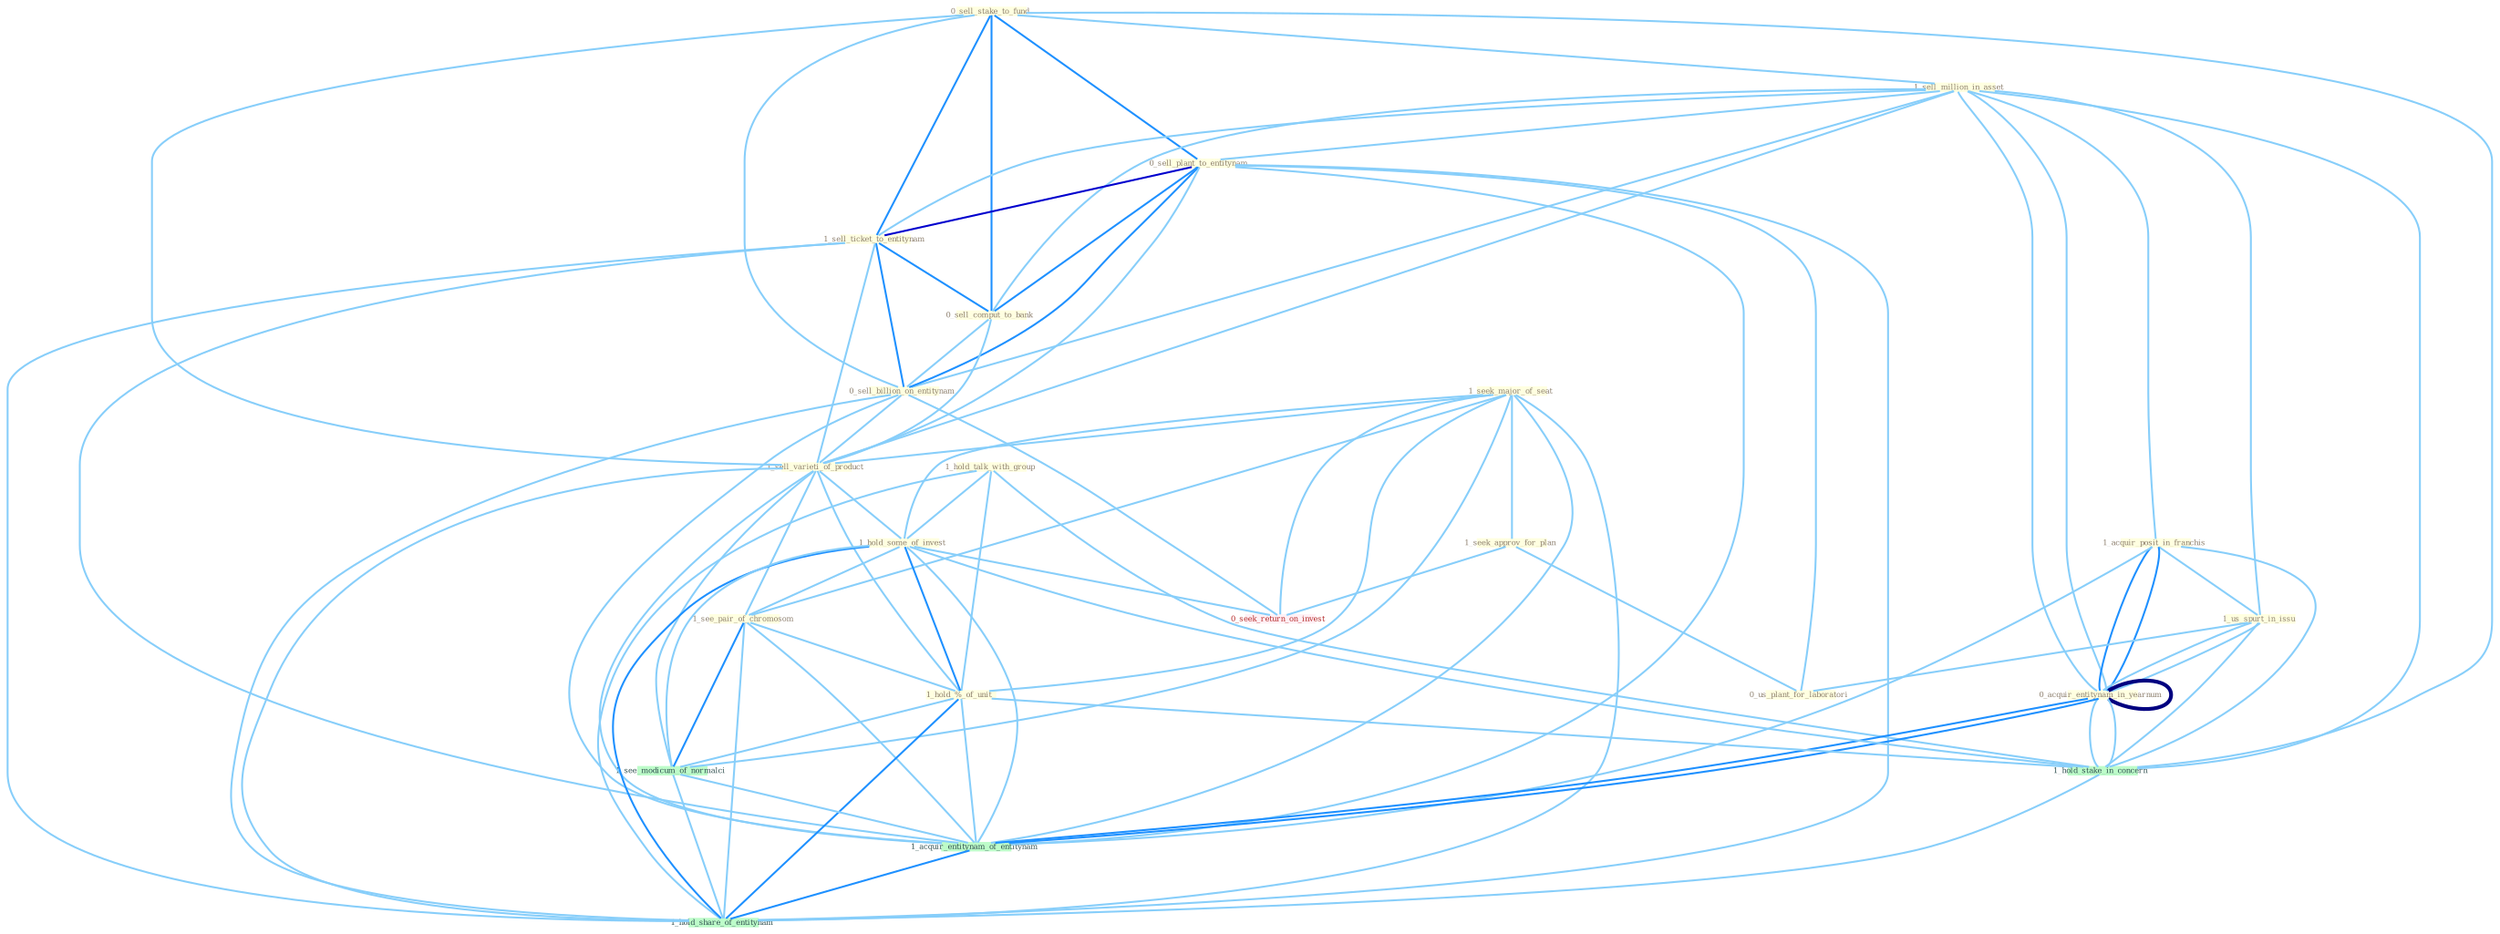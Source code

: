 Graph G{ 
    node
    [shape=polygon,style=filled,width=.5,height=.06,color="#BDFCC9",fixedsize=true,fontsize=4,
    fontcolor="#2f4f4f"];
    {node
    [color="#ffffe0", fontcolor="#8b7d6b"] "1_hold_talk_with_group " "0_sell_stake_to_fund " "1_sell_million_in_asset " "0_sell_plant_to_entitynam " "1_seek_major_of_seat " "1_seek_approv_for_plan " "1_sell_ticket_to_entitynam " "0_sell_comput_to_bank " "1_acquir_posit_in_franchis " "1_us_spurt_in_issu " "0_sell_billion_on_entitynam " "0_us_plant_for_laboratori " "1_sell_varieti_of_product " "0_acquir_entitynam_in_yearnum " "1_hold_some_of_invest " "0_acquir_entitynam_in_yearnum " "1_see_pair_of_chromosom " "1_hold_%_of_unit "}
{node [color="#fff0f5", fontcolor="#b22222"] "0_seek_return_on_invest "}
edge [color="#B0E2FF"];

	"1_hold_talk_with_group " -- "1_hold_some_of_invest " [w="1", color="#87cefa" ];
	"1_hold_talk_with_group " -- "1_hold_%_of_unit " [w="1", color="#87cefa" ];
	"1_hold_talk_with_group " -- "1_hold_stake_in_concern " [w="1", color="#87cefa" ];
	"1_hold_talk_with_group " -- "1_hold_share_of_entitynam " [w="1", color="#87cefa" ];
	"0_sell_stake_to_fund " -- "1_sell_million_in_asset " [w="1", color="#87cefa" ];
	"0_sell_stake_to_fund " -- "0_sell_plant_to_entitynam " [w="2", color="#1e90ff" , len=0.8];
	"0_sell_stake_to_fund " -- "1_sell_ticket_to_entitynam " [w="2", color="#1e90ff" , len=0.8];
	"0_sell_stake_to_fund " -- "0_sell_comput_to_bank " [w="2", color="#1e90ff" , len=0.8];
	"0_sell_stake_to_fund " -- "0_sell_billion_on_entitynam " [w="1", color="#87cefa" ];
	"0_sell_stake_to_fund " -- "1_sell_varieti_of_product " [w="1", color="#87cefa" ];
	"0_sell_stake_to_fund " -- "1_hold_stake_in_concern " [w="1", color="#87cefa" ];
	"1_sell_million_in_asset " -- "0_sell_plant_to_entitynam " [w="1", color="#87cefa" ];
	"1_sell_million_in_asset " -- "1_sell_ticket_to_entitynam " [w="1", color="#87cefa" ];
	"1_sell_million_in_asset " -- "0_sell_comput_to_bank " [w="1", color="#87cefa" ];
	"1_sell_million_in_asset " -- "1_acquir_posit_in_franchis " [w="1", color="#87cefa" ];
	"1_sell_million_in_asset " -- "1_us_spurt_in_issu " [w="1", color="#87cefa" ];
	"1_sell_million_in_asset " -- "0_sell_billion_on_entitynam " [w="1", color="#87cefa" ];
	"1_sell_million_in_asset " -- "1_sell_varieti_of_product " [w="1", color="#87cefa" ];
	"1_sell_million_in_asset " -- "0_acquir_entitynam_in_yearnum " [w="1", color="#87cefa" ];
	"1_sell_million_in_asset " -- "0_acquir_entitynam_in_yearnum " [w="1", color="#87cefa" ];
	"1_sell_million_in_asset " -- "1_hold_stake_in_concern " [w="1", color="#87cefa" ];
	"0_sell_plant_to_entitynam " -- "1_sell_ticket_to_entitynam " [w="3", color="#0000cd" , len=0.6];
	"0_sell_plant_to_entitynam " -- "0_sell_comput_to_bank " [w="2", color="#1e90ff" , len=0.8];
	"0_sell_plant_to_entitynam " -- "0_sell_billion_on_entitynam " [w="2", color="#1e90ff" , len=0.8];
	"0_sell_plant_to_entitynam " -- "0_us_plant_for_laboratori " [w="1", color="#87cefa" ];
	"0_sell_plant_to_entitynam " -- "1_sell_varieti_of_product " [w="1", color="#87cefa" ];
	"0_sell_plant_to_entitynam " -- "1_acquir_entitynam_of_entitynam " [w="1", color="#87cefa" ];
	"0_sell_plant_to_entitynam " -- "1_hold_share_of_entitynam " [w="1", color="#87cefa" ];
	"1_seek_major_of_seat " -- "1_seek_approv_for_plan " [w="1", color="#87cefa" ];
	"1_seek_major_of_seat " -- "1_sell_varieti_of_product " [w="1", color="#87cefa" ];
	"1_seek_major_of_seat " -- "1_hold_some_of_invest " [w="1", color="#87cefa" ];
	"1_seek_major_of_seat " -- "1_see_pair_of_chromosom " [w="1", color="#87cefa" ];
	"1_seek_major_of_seat " -- "1_hold_%_of_unit " [w="1", color="#87cefa" ];
	"1_seek_major_of_seat " -- "0_seek_return_on_invest " [w="1", color="#87cefa" ];
	"1_seek_major_of_seat " -- "1_see_modicum_of_normalci " [w="1", color="#87cefa" ];
	"1_seek_major_of_seat " -- "1_acquir_entitynam_of_entitynam " [w="1", color="#87cefa" ];
	"1_seek_major_of_seat " -- "1_hold_share_of_entitynam " [w="1", color="#87cefa" ];
	"1_seek_approv_for_plan " -- "0_us_plant_for_laboratori " [w="1", color="#87cefa" ];
	"1_seek_approv_for_plan " -- "0_seek_return_on_invest " [w="1", color="#87cefa" ];
	"1_sell_ticket_to_entitynam " -- "0_sell_comput_to_bank " [w="2", color="#1e90ff" , len=0.8];
	"1_sell_ticket_to_entitynam " -- "0_sell_billion_on_entitynam " [w="2", color="#1e90ff" , len=0.8];
	"1_sell_ticket_to_entitynam " -- "1_sell_varieti_of_product " [w="1", color="#87cefa" ];
	"1_sell_ticket_to_entitynam " -- "1_acquir_entitynam_of_entitynam " [w="1", color="#87cefa" ];
	"1_sell_ticket_to_entitynam " -- "1_hold_share_of_entitynam " [w="1", color="#87cefa" ];
	"0_sell_comput_to_bank " -- "0_sell_billion_on_entitynam " [w="1", color="#87cefa" ];
	"0_sell_comput_to_bank " -- "1_sell_varieti_of_product " [w="1", color="#87cefa" ];
	"1_acquir_posit_in_franchis " -- "1_us_spurt_in_issu " [w="1", color="#87cefa" ];
	"1_acquir_posit_in_franchis " -- "0_acquir_entitynam_in_yearnum " [w="2", color="#1e90ff" , len=0.8];
	"1_acquir_posit_in_franchis " -- "0_acquir_entitynam_in_yearnum " [w="2", color="#1e90ff" , len=0.8];
	"1_acquir_posit_in_franchis " -- "1_hold_stake_in_concern " [w="1", color="#87cefa" ];
	"1_acquir_posit_in_franchis " -- "1_acquir_entitynam_of_entitynam " [w="1", color="#87cefa" ];
	"1_us_spurt_in_issu " -- "0_us_plant_for_laboratori " [w="1", color="#87cefa" ];
	"1_us_spurt_in_issu " -- "0_acquir_entitynam_in_yearnum " [w="1", color="#87cefa" ];
	"1_us_spurt_in_issu " -- "0_acquir_entitynam_in_yearnum " [w="1", color="#87cefa" ];
	"1_us_spurt_in_issu " -- "1_hold_stake_in_concern " [w="1", color="#87cefa" ];
	"0_sell_billion_on_entitynam " -- "1_sell_varieti_of_product " [w="1", color="#87cefa" ];
	"0_sell_billion_on_entitynam " -- "0_seek_return_on_invest " [w="1", color="#87cefa" ];
	"0_sell_billion_on_entitynam " -- "1_acquir_entitynam_of_entitynam " [w="1", color="#87cefa" ];
	"0_sell_billion_on_entitynam " -- "1_hold_share_of_entitynam " [w="1", color="#87cefa" ];
	"1_sell_varieti_of_product " -- "1_hold_some_of_invest " [w="1", color="#87cefa" ];
	"1_sell_varieti_of_product " -- "1_see_pair_of_chromosom " [w="1", color="#87cefa" ];
	"1_sell_varieti_of_product " -- "1_hold_%_of_unit " [w="1", color="#87cefa" ];
	"1_sell_varieti_of_product " -- "1_see_modicum_of_normalci " [w="1", color="#87cefa" ];
	"1_sell_varieti_of_product " -- "1_acquir_entitynam_of_entitynam " [w="1", color="#87cefa" ];
	"1_sell_varieti_of_product " -- "1_hold_share_of_entitynam " [w="1", color="#87cefa" ];
	"0_acquir_entitynam_in_yearnum " -- "0_acquir_entitynam_in_yearnum " [w="4", style=bold, color="#000080", len=0.4];
	"0_acquir_entitynam_in_yearnum " -- "1_hold_stake_in_concern " [w="1", color="#87cefa" ];
	"0_acquir_entitynam_in_yearnum " -- "1_acquir_entitynam_of_entitynam " [w="2", color="#1e90ff" , len=0.8];
	"1_hold_some_of_invest " -- "1_see_pair_of_chromosom " [w="1", color="#87cefa" ];
	"1_hold_some_of_invest " -- "1_hold_%_of_unit " [w="2", color="#1e90ff" , len=0.8];
	"1_hold_some_of_invest " -- "1_hold_stake_in_concern " [w="1", color="#87cefa" ];
	"1_hold_some_of_invest " -- "0_seek_return_on_invest " [w="1", color="#87cefa" ];
	"1_hold_some_of_invest " -- "1_see_modicum_of_normalci " [w="1", color="#87cefa" ];
	"1_hold_some_of_invest " -- "1_acquir_entitynam_of_entitynam " [w="1", color="#87cefa" ];
	"1_hold_some_of_invest " -- "1_hold_share_of_entitynam " [w="2", color="#1e90ff" , len=0.8];
	"0_acquir_entitynam_in_yearnum " -- "1_hold_stake_in_concern " [w="1", color="#87cefa" ];
	"0_acquir_entitynam_in_yearnum " -- "1_acquir_entitynam_of_entitynam " [w="2", color="#1e90ff" , len=0.8];
	"1_see_pair_of_chromosom " -- "1_hold_%_of_unit " [w="1", color="#87cefa" ];
	"1_see_pair_of_chromosom " -- "1_see_modicum_of_normalci " [w="2", color="#1e90ff" , len=0.8];
	"1_see_pair_of_chromosom " -- "1_acquir_entitynam_of_entitynam " [w="1", color="#87cefa" ];
	"1_see_pair_of_chromosom " -- "1_hold_share_of_entitynam " [w="1", color="#87cefa" ];
	"1_hold_%_of_unit " -- "1_hold_stake_in_concern " [w="1", color="#87cefa" ];
	"1_hold_%_of_unit " -- "1_see_modicum_of_normalci " [w="1", color="#87cefa" ];
	"1_hold_%_of_unit " -- "1_acquir_entitynam_of_entitynam " [w="1", color="#87cefa" ];
	"1_hold_%_of_unit " -- "1_hold_share_of_entitynam " [w="2", color="#1e90ff" , len=0.8];
	"1_hold_stake_in_concern " -- "1_hold_share_of_entitynam " [w="1", color="#87cefa" ];
	"1_see_modicum_of_normalci " -- "1_acquir_entitynam_of_entitynam " [w="1", color="#87cefa" ];
	"1_see_modicum_of_normalci " -- "1_hold_share_of_entitynam " [w="1", color="#87cefa" ];
	"1_acquir_entitynam_of_entitynam " -- "1_hold_share_of_entitynam " [w="2", color="#1e90ff" , len=0.8];
}